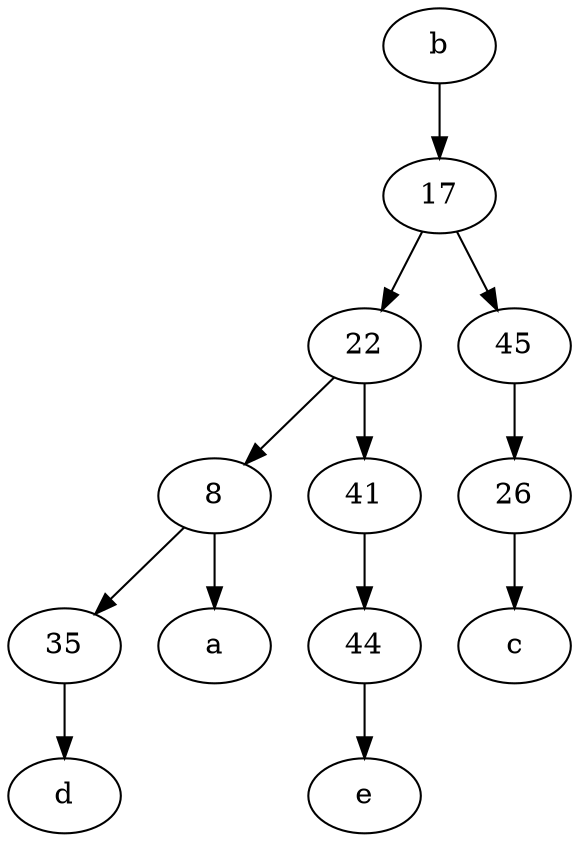 digraph  {
	44;
	8;
	22;
	17;
	45;
	b [pos="50,20!"];
	26;
	41;
	35;
	8 -> a;
	8 -> 35;
	b -> 17;
	41 -> 44;
	26 -> c;
	17 -> 45;
	22 -> 41;
	44 -> e;
	35 -> d;
	22 -> 8;
	45 -> 26;
	17 -> 22;

	}